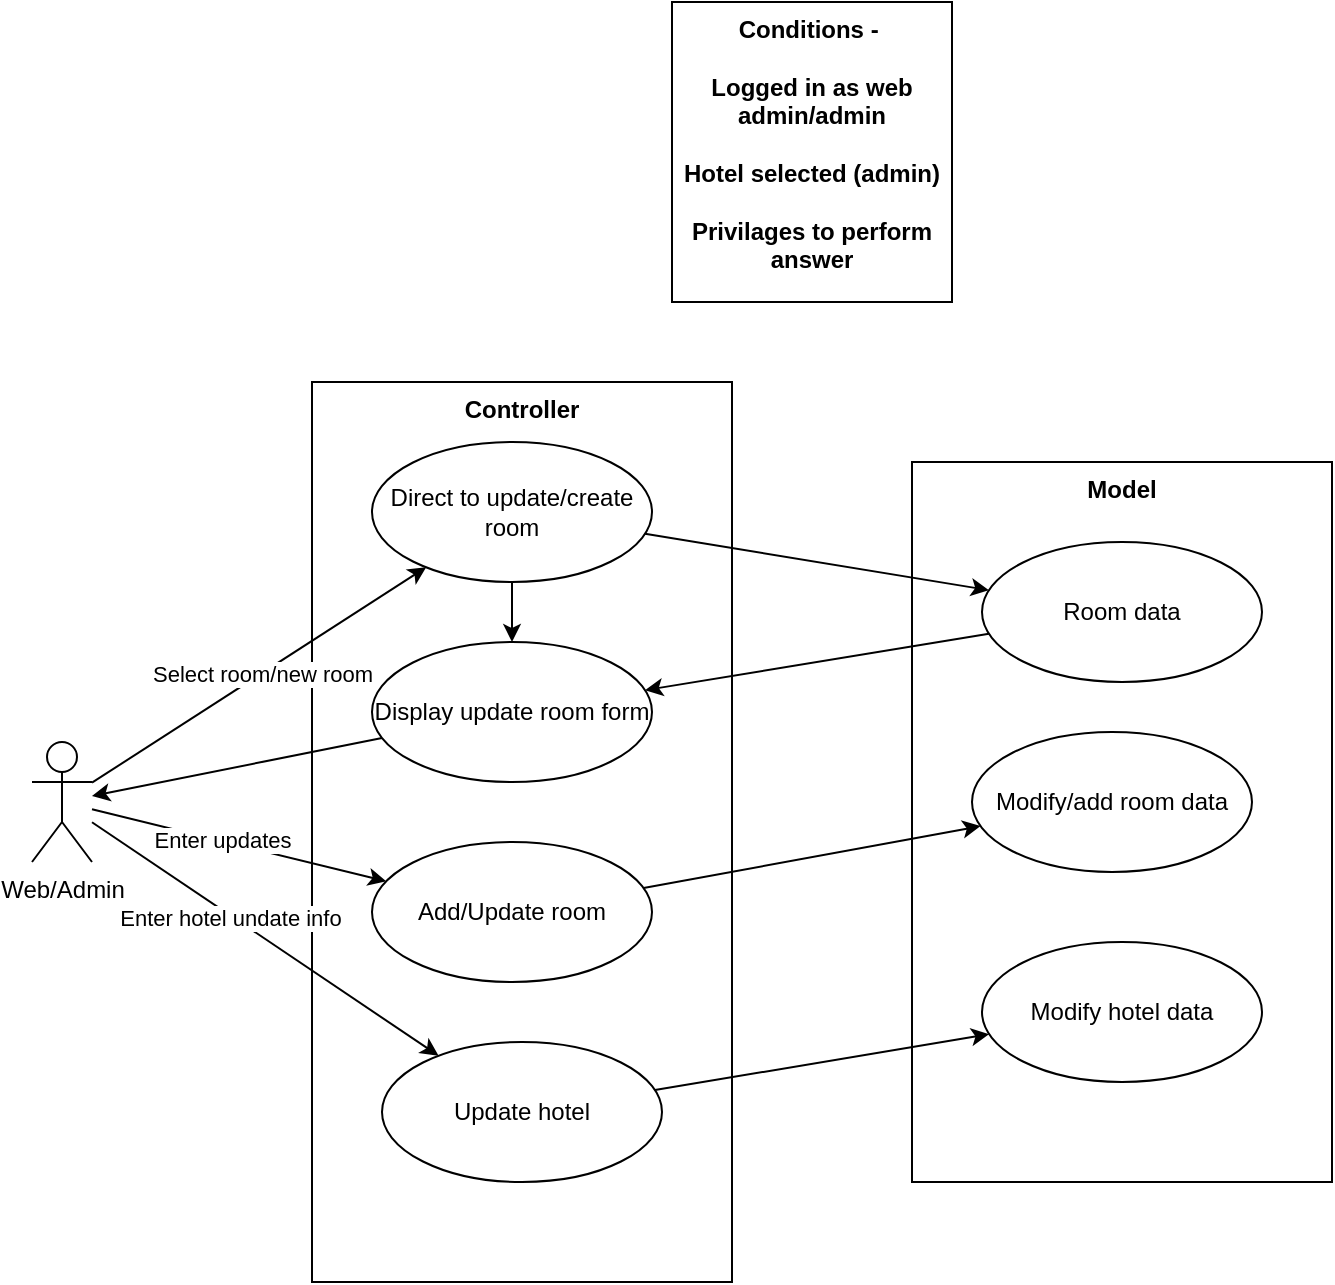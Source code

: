 <mxfile>
    <diagram id="KFu2Jjx0fvDgMEuhWSRL" name="Page-1">
        <mxGraphModel dx="816" dy="1410" grid="1" gridSize="10" guides="1" tooltips="1" connect="1" arrows="1" fold="1" page="1" pageScale="1" pageWidth="850" pageHeight="1100" math="0" shadow="0">
            <root>
                <mxCell id="0"/>
                <mxCell id="1" parent="0"/>
                <mxCell id="6" value="Controller" style="shape=rect;html=1;verticalAlign=top;fontStyle=1;whiteSpace=wrap;align=center;" parent="1" vertex="1">
                    <mxGeometry x="220" y="350" width="210" height="450" as="geometry"/>
                </mxCell>
                <mxCell id="12" style="edgeStyle=none;html=1;" edge="1" parent="1" source="2" target="9">
                    <mxGeometry relative="1" as="geometry"/>
                </mxCell>
                <mxCell id="27" value="Enter hotel undate info" style="edgeLabel;html=1;align=center;verticalAlign=middle;resizable=0;points=[];" vertex="1" connectable="0" parent="12">
                    <mxGeometry x="-0.204" y="-1" relative="1" as="geometry">
                        <mxPoint as="offset"/>
                    </mxGeometry>
                </mxCell>
                <mxCell id="14" style="edgeStyle=none;html=1;" edge="1" parent="1" source="2" target="13">
                    <mxGeometry relative="1" as="geometry"/>
                </mxCell>
                <mxCell id="16" value="Select room/new room" style="edgeLabel;html=1;align=center;verticalAlign=middle;resizable=0;points=[];" vertex="1" connectable="0" parent="14">
                    <mxGeometry x="0.015" relative="1" as="geometry">
                        <mxPoint as="offset"/>
                    </mxGeometry>
                </mxCell>
                <mxCell id="22" style="edgeStyle=none;html=1;" edge="1" parent="1" source="2" target="23">
                    <mxGeometry relative="1" as="geometry">
                        <mxPoint x="190" y="560" as="targetPoint"/>
                    </mxGeometry>
                </mxCell>
                <mxCell id="24" value="Enter updates" style="edgeLabel;html=1;align=center;verticalAlign=middle;resizable=0;points=[];" vertex="1" connectable="0" parent="22">
                    <mxGeometry x="-0.128" y="1" relative="1" as="geometry">
                        <mxPoint as="offset"/>
                    </mxGeometry>
                </mxCell>
                <mxCell id="2" value="Web/Admin" style="shape=umlActor;html=1;verticalLabelPosition=bottom;verticalAlign=top;align=center;" parent="1" vertex="1">
                    <mxGeometry x="80" y="530" width="30" height="60" as="geometry"/>
                </mxCell>
                <mxCell id="7" value="Model" style="shape=rect;html=1;verticalAlign=top;fontStyle=1;whiteSpace=wrap;align=center;" parent="1" vertex="1">
                    <mxGeometry x="520" y="390" width="210" height="360" as="geometry"/>
                </mxCell>
                <mxCell id="28" style="edgeStyle=none;html=1;" edge="1" parent="1" source="9" target="29">
                    <mxGeometry relative="1" as="geometry">
                        <mxPoint x="600" y="640" as="targetPoint"/>
                    </mxGeometry>
                </mxCell>
                <mxCell id="9" value="Update hotel" style="ellipse;whiteSpace=wrap;html=1;" parent="1" vertex="1">
                    <mxGeometry x="255" y="680" width="140" height="70" as="geometry"/>
                </mxCell>
                <mxCell id="19" style="edgeStyle=none;html=1;" edge="1" parent="1" source="10" target="18">
                    <mxGeometry relative="1" as="geometry"/>
                </mxCell>
                <mxCell id="10" value="Room data" style="ellipse;whiteSpace=wrap;html=1;" parent="1" vertex="1">
                    <mxGeometry x="555" y="430" width="140" height="70" as="geometry"/>
                </mxCell>
                <mxCell id="11" value="Conditions -&amp;nbsp;&lt;div&gt;&lt;br&gt;&lt;/div&gt;&lt;div&gt;Logged in as web admin/admin&lt;/div&gt;&lt;div&gt;&lt;br&gt;&lt;/div&gt;&lt;div&gt;Hotel selected (admin)&lt;/div&gt;&lt;div&gt;&lt;br&gt;&lt;/div&gt;&lt;div&gt;Privilages to perform answer&lt;/div&gt;" style="shape=rect;html=1;verticalAlign=top;fontStyle=1;whiteSpace=wrap;align=center;" parent="1" vertex="1">
                    <mxGeometry x="400" y="160" width="140" height="150" as="geometry"/>
                </mxCell>
                <mxCell id="15" style="edgeStyle=none;html=1;" edge="1" parent="1" source="13" target="10">
                    <mxGeometry relative="1" as="geometry"/>
                </mxCell>
                <mxCell id="17" style="edgeStyle=none;html=1;" edge="1" parent="1" source="13" target="18">
                    <mxGeometry relative="1" as="geometry">
                        <mxPoint x="480" y="630" as="targetPoint"/>
                    </mxGeometry>
                </mxCell>
                <mxCell id="13" value="Direct to update/create room" style="ellipse;whiteSpace=wrap;html=1;" vertex="1" parent="1">
                    <mxGeometry x="250" y="380" width="140" height="70" as="geometry"/>
                </mxCell>
                <mxCell id="20" style="edgeStyle=none;html=1;" edge="1" parent="1" source="18" target="2">
                    <mxGeometry relative="1" as="geometry"/>
                </mxCell>
                <mxCell id="18" value="Display update room form" style="ellipse;whiteSpace=wrap;html=1;" vertex="1" parent="1">
                    <mxGeometry x="250" y="480" width="140" height="70" as="geometry"/>
                </mxCell>
                <mxCell id="25" style="edgeStyle=none;html=1;" edge="1" parent="1" source="23" target="26">
                    <mxGeometry relative="1" as="geometry">
                        <mxPoint x="600" y="680" as="targetPoint"/>
                    </mxGeometry>
                </mxCell>
                <mxCell id="23" value="Add/Update room" style="ellipse;whiteSpace=wrap;html=1;" vertex="1" parent="1">
                    <mxGeometry x="250" y="580" width="140" height="70" as="geometry"/>
                </mxCell>
                <mxCell id="26" value="Modify/add room data" style="ellipse;whiteSpace=wrap;html=1;" vertex="1" parent="1">
                    <mxGeometry x="550" y="525" width="140" height="70" as="geometry"/>
                </mxCell>
                <mxCell id="29" value="Modify hotel data" style="ellipse;whiteSpace=wrap;html=1;" vertex="1" parent="1">
                    <mxGeometry x="555" y="630" width="140" height="70" as="geometry"/>
                </mxCell>
            </root>
        </mxGraphModel>
    </diagram>
</mxfile>